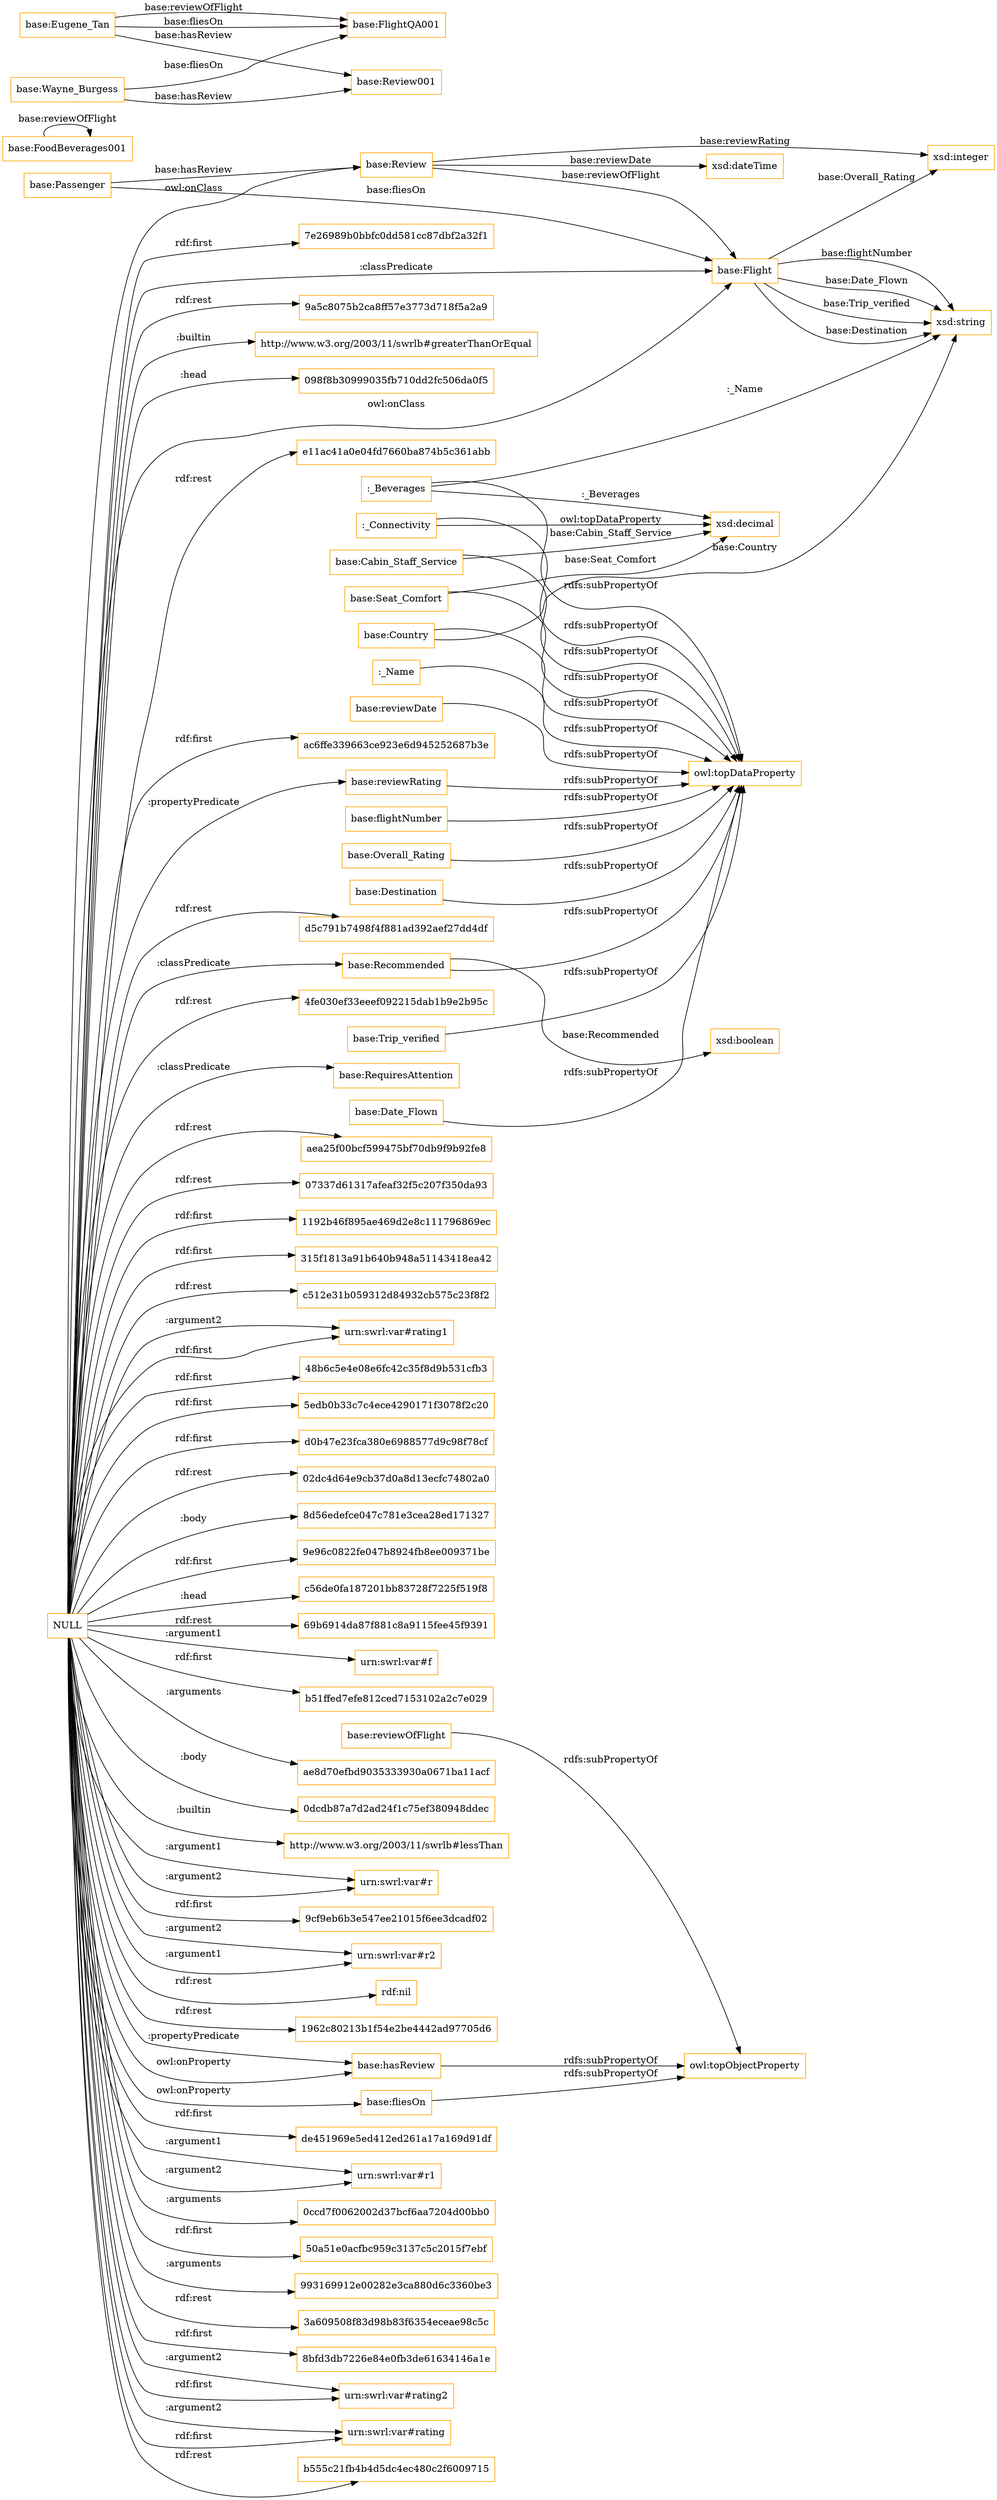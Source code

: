 digraph ar2dtool_diagram { 
rankdir=LR;
size="1501"
node [shape = rectangle, color="orange"]; "base:RequiresAttention" "base:Passenger" "base:Date_Flown" "base:Cabin_Staff_Service" "base:Country" "base:Seat_Comfort" ":_Connectivity" "base:Review" "base:Overall_Rating" "base:Destination" "base:Recommended" "base:Trip_verified" "base:Flight" ":_Beverages" ; /*classes style*/
	"NULL" -> "1192b46f895ae469d2e8c111796869ec" [ label = "rdf:first" ];
	"NULL" -> "315f1813a91b640b948a51143418ea42" [ label = "rdf:first" ];
	"NULL" -> "c512e31b059312d84932cb575c23f8f2" [ label = "rdf:rest" ];
	"NULL" -> "urn:swrl:var#rating1" [ label = "rdf:first" ];
	"NULL" -> "48b6c5e4e08e6fc42c35f8d9b531cfb3" [ label = "rdf:first" ];
	"NULL" -> "5edb0b33c7c4ece4290171f3078f2c20" [ label = "rdf:first" ];
	"NULL" -> "d0b47e23fca380e6988577d9c98f78cf" [ label = "rdf:first" ];
	"NULL" -> "02dc4d64e9cb37d0a8d13ecfc74802a0" [ label = "rdf:rest" ];
	"NULL" -> "8d56edefce047c781e3cea28ed171327" [ label = ":body" ];
	"NULL" -> "base:reviewRating" [ label = ":propertyPredicate" ];
	"NULL" -> "9e96c0822fe047b8924fb8ee009371be" [ label = "rdf:first" ];
	"NULL" -> "c56de0fa187201bb83728f7225f519f8" [ label = ":head" ];
	"NULL" -> "69b6914da87f881c8a9115fee45f9391" [ label = "rdf:rest" ];
	"NULL" -> "urn:swrl:var#f" [ label = ":argument1" ];
	"NULL" -> "b51ffed7efe812ced7153102a2c7e029" [ label = "rdf:first" ];
	"NULL" -> "ae8d70efbd9035333930a0671ba11acf" [ label = ":arguments" ];
	"NULL" -> "0dcdb87a7d2ad24f1c75ef380948ddec" [ label = ":body" ];
	"NULL" -> "base:RequiresAttention" [ label = ":classPredicate" ];
	"NULL" -> "http://www.w3.org/2003/11/swrlb#lessThan" [ label = ":builtin" ];
	"NULL" -> "urn:swrl:var#r" [ label = ":argument2" ];
	"NULL" -> "9cf9eb6b3e547ee21015f6ee3dcadf02" [ label = "rdf:first" ];
	"NULL" -> "urn:swrl:var#r2" [ label = ":argument1" ];
	"NULL" -> "rdf:nil" [ label = "rdf:rest" ];
	"NULL" -> "base:Review" [ label = "owl:onClass" ];
	"NULL" -> "1962c80213b1f54e2be4442ad97705d6" [ label = "rdf:rest" ];
	"NULL" -> "base:hasReview" [ label = "owl:onProperty" ];
	"NULL" -> "base:fliesOn" [ label = "owl:onProperty" ];
	"NULL" -> "de451969e5ed412ed261a17a169d91df" [ label = "rdf:first" ];
	"NULL" -> "urn:swrl:var#r1" [ label = ":argument2" ];
	"NULL" -> "urn:swrl:var#rating1" [ label = ":argument2" ];
	"NULL" -> "0ccd7f0062002d37bcf6aa7204d00bb0" [ label = ":arguments" ];
	"NULL" -> "50a51e0acfbc959c3137c5c2015f7ebf" [ label = "rdf:first" ];
	"NULL" -> "993169912e00282e3ca880d6c3360be3" [ label = ":arguments" ];
	"NULL" -> "3a609508f83d98b83f6354eceae98c5c" [ label = "rdf:rest" ];
	"NULL" -> "8bfd3db7226e84e0fb3de61634146a1e" [ label = "rdf:first" ];
	"NULL" -> "base:Recommended" [ label = ":classPredicate" ];
	"NULL" -> "base:Flight" [ label = "owl:onClass" ];
	"NULL" -> "urn:swrl:var#rating2" [ label = "rdf:first" ];
	"NULL" -> "urn:swrl:var#r1" [ label = ":argument1" ];
	"NULL" -> "urn:swrl:var#rating" [ label = "rdf:first" ];
	"NULL" -> "b555c21fb4b4d5dc4ec480c2f6009715" [ label = "rdf:rest" ];
	"NULL" -> "7e26989b0bbfc0dd581cc87dbf2a32f1" [ label = "rdf:first" ];
	"NULL" -> "9a5c8075b2ca8ff57e3773d718f5a2a9" [ label = "rdf:rest" ];
	"NULL" -> "base:hasReview" [ label = ":propertyPredicate" ];
	"NULL" -> "urn:swrl:var#rating2" [ label = ":argument2" ];
	"NULL" -> "http://www.w3.org/2003/11/swrlb#greaterThanOrEqual" [ label = ":builtin" ];
	"NULL" -> "098f8b30999035fb710dd2fc506da0f5" [ label = ":head" ];
	"NULL" -> "e11ac41a0e04fd7660ba874b5c361abb" [ label = "rdf:rest" ];
	"NULL" -> "urn:swrl:var#rating" [ label = ":argument2" ];
	"NULL" -> "base:Flight" [ label = ":classPredicate" ];
	"NULL" -> "ac6ffe339663ce923e6d945252687b3e" [ label = "rdf:first" ];
	"NULL" -> "d5c791b7498f4f881ad392aef27dd4df" [ label = "rdf:rest" ];
	"NULL" -> "4fe030ef33eeef092215dab1b9e2b95c" [ label = "rdf:rest" ];
	"NULL" -> "aea25f00bcf599475bf70db9f9b92fe8" [ label = "rdf:rest" ];
	"NULL" -> "urn:swrl:var#r2" [ label = ":argument2" ];
	"NULL" -> "07337d61317afeaf32f5c207f350da93" [ label = "rdf:rest" ];
	"NULL" -> "urn:swrl:var#r" [ label = ":argument1" ];
	"base:Date_Flown" -> "owl:topDataProperty" [ label = "rdfs:subPropertyOf" ];
	"base:Destination" -> "owl:topDataProperty" [ label = "rdfs:subPropertyOf" ];
	"base:hasReview" -> "owl:topObjectProperty" [ label = "rdfs:subPropertyOf" ];
	"base:Seat_Comfort" -> "owl:topDataProperty" [ label = "rdfs:subPropertyOf" ];
	"base:FoodBeverages001" -> "base:FoodBeverages001" [ label = "base:reviewOfFlight" ];
	"base:Trip_verified" -> "owl:topDataProperty" [ label = "rdfs:subPropertyOf" ];
	":_Name" -> "owl:topDataProperty" [ label = "rdfs:subPropertyOf" ];
	"base:reviewOfFlight" -> "owl:topObjectProperty" [ label = "rdfs:subPropertyOf" ];
	":_Connectivity" -> "owl:topDataProperty" [ label = "rdfs:subPropertyOf" ];
	"base:Recommended" -> "owl:topDataProperty" [ label = "rdfs:subPropertyOf" ];
	"base:fliesOn" -> "owl:topObjectProperty" [ label = "rdfs:subPropertyOf" ];
	"base:Country" -> "owl:topDataProperty" [ label = "rdfs:subPropertyOf" ];
	":_Beverages" -> "owl:topDataProperty" [ label = "rdfs:subPropertyOf" ];
	"base:reviewDate" -> "owl:topDataProperty" [ label = "rdfs:subPropertyOf" ];
	"base:reviewRating" -> "owl:topDataProperty" [ label = "rdfs:subPropertyOf" ];
	"base:Wayne_Burgess" -> "base:Review001" [ label = "base:hasReview" ];
	"base:Wayne_Burgess" -> "base:FlightQA001" [ label = "base:fliesOn" ];
	"base:flightNumber" -> "owl:topDataProperty" [ label = "rdfs:subPropertyOf" ];
	"base:Eugene_Tan" -> "base:FlightQA001" [ label = "base:reviewOfFlight" ];
	"base:Eugene_Tan" -> "base:FlightQA001" [ label = "base:fliesOn" ];
	"base:Eugene_Tan" -> "base:Review001" [ label = "base:hasReview" ];
	"base:Overall_Rating" -> "owl:topDataProperty" [ label = "rdfs:subPropertyOf" ];
	"base:Cabin_Staff_Service" -> "owl:topDataProperty" [ label = "rdfs:subPropertyOf" ];
	"base:Flight" -> "xsd:string" [ label = "base:Trip_verified" ];
	"base:Flight" -> "xsd:string" [ label = "base:Destination" ];
	"base:Flight" -> "xsd:integer" [ label = "base:Overall_Rating" ];
	"base:Seat_Comfort" -> "xsd:decimal" [ label = "base:Seat_Comfort" ];
	"base:Country" -> "xsd:string" [ label = "base:Country" ];
	"base:Review" -> "xsd:integer" [ label = "base:reviewRating" ];
	"base:Flight" -> "xsd:string" [ label = "base:flightNumber" ];
	"base:Passenger" -> "base:Review" [ label = "base:hasReview" ];
	"base:Cabin_Staff_Service" -> "xsd:decimal" [ label = "base:Cabin_Staff_Service" ];
	"base:Review" -> "xsd:dateTime" [ label = "base:reviewDate" ];
	"base:Flight" -> "xsd:string" [ label = "base:Date_Flown" ];
	":_Connectivity" -> "xsd:decimal" [ label = "owl:topDataProperty" ];
	"base:Review" -> "base:Flight" [ label = "base:reviewOfFlight" ];
	"base:Recommended" -> "xsd:boolean" [ label = "base:Recommended" ];
	":_Beverages" -> "xsd:decimal" [ label = ":_Beverages" ];
	":_Beverages" -> "xsd:string" [ label = ":_Name" ];
	"base:Passenger" -> "base:Flight" [ label = "base:fliesOn" ];

}
